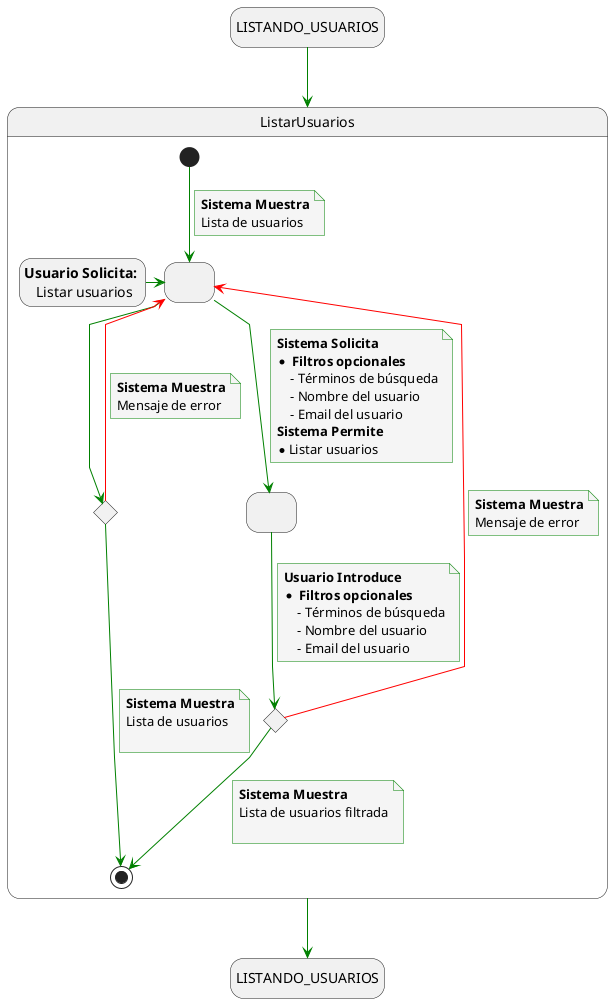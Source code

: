 @startuml listar_usuarios
skinparam {
    NoteBackgroundColor #whiteSmoke
    ArrowColor #green
    NoteBorderColor #green
    linetype polyline
}

hide empty description

state startState as "LISTANDO_USUARIOS"
state endState as "LISTANDO_USUARIOS"

startState --> ListarUsuarios

ListarUsuarios --> endState

state ListarUsuarios {
    state solicitudFiltros as " "
    state envioFiltros as " "
    state revisionFiltrosEnviados <<choice>>
    state revisionListaUsuarios <<choice>>
    state usuarioSolicita as "<b>Usuario Solicita:</b> \n Listar usuarios"

    usuarioSolicita -> solicitudFiltros
    [*] --> solicitudFiltros
    note on link
        <b>Sistema Muestra</b>
        Lista de usuarios
    end note

    solicitudFiltros -r-> revisionListaUsuarios
    revisionListaUsuarios -[#red]-> solicitudFiltros
    note on link
        <b>Sistema Muestra</b>
        Mensaje de error
    end note
    
    revisionListaUsuarios --> [*]
    note on link
        <b>Sistema Muestra</b>
        Lista de usuarios

    end note

    solicitudFiltros --> envioFiltros
    note on link
        <b>Sistema Solicita</b>
        * <b> Filtros opcionales </b>
            - Términos de búsqueda
            - Nombre del usuario
            - Email del usuario
        <b>Sistema Permite</b>
        * Listar usuarios
    end note

    envioFiltros --> revisionFiltrosEnviados
    note on link
        <b>Usuario Introduce</b>
        * <b> Filtros opcionales </b>
            - Términos de búsqueda
            - Nombre del usuario
            - Email del usuario
    end note

    revisionFiltrosEnviados -[#red]-> solicitudFiltros
    note on link
        <b>Sistema Muestra</b>
        Mensaje de error
    end note

    revisionFiltrosEnviados --> [*]
    note on link
        <b>Sistema Muestra</b>
        Lista de usuarios filtrada

    end note
}
@enduml